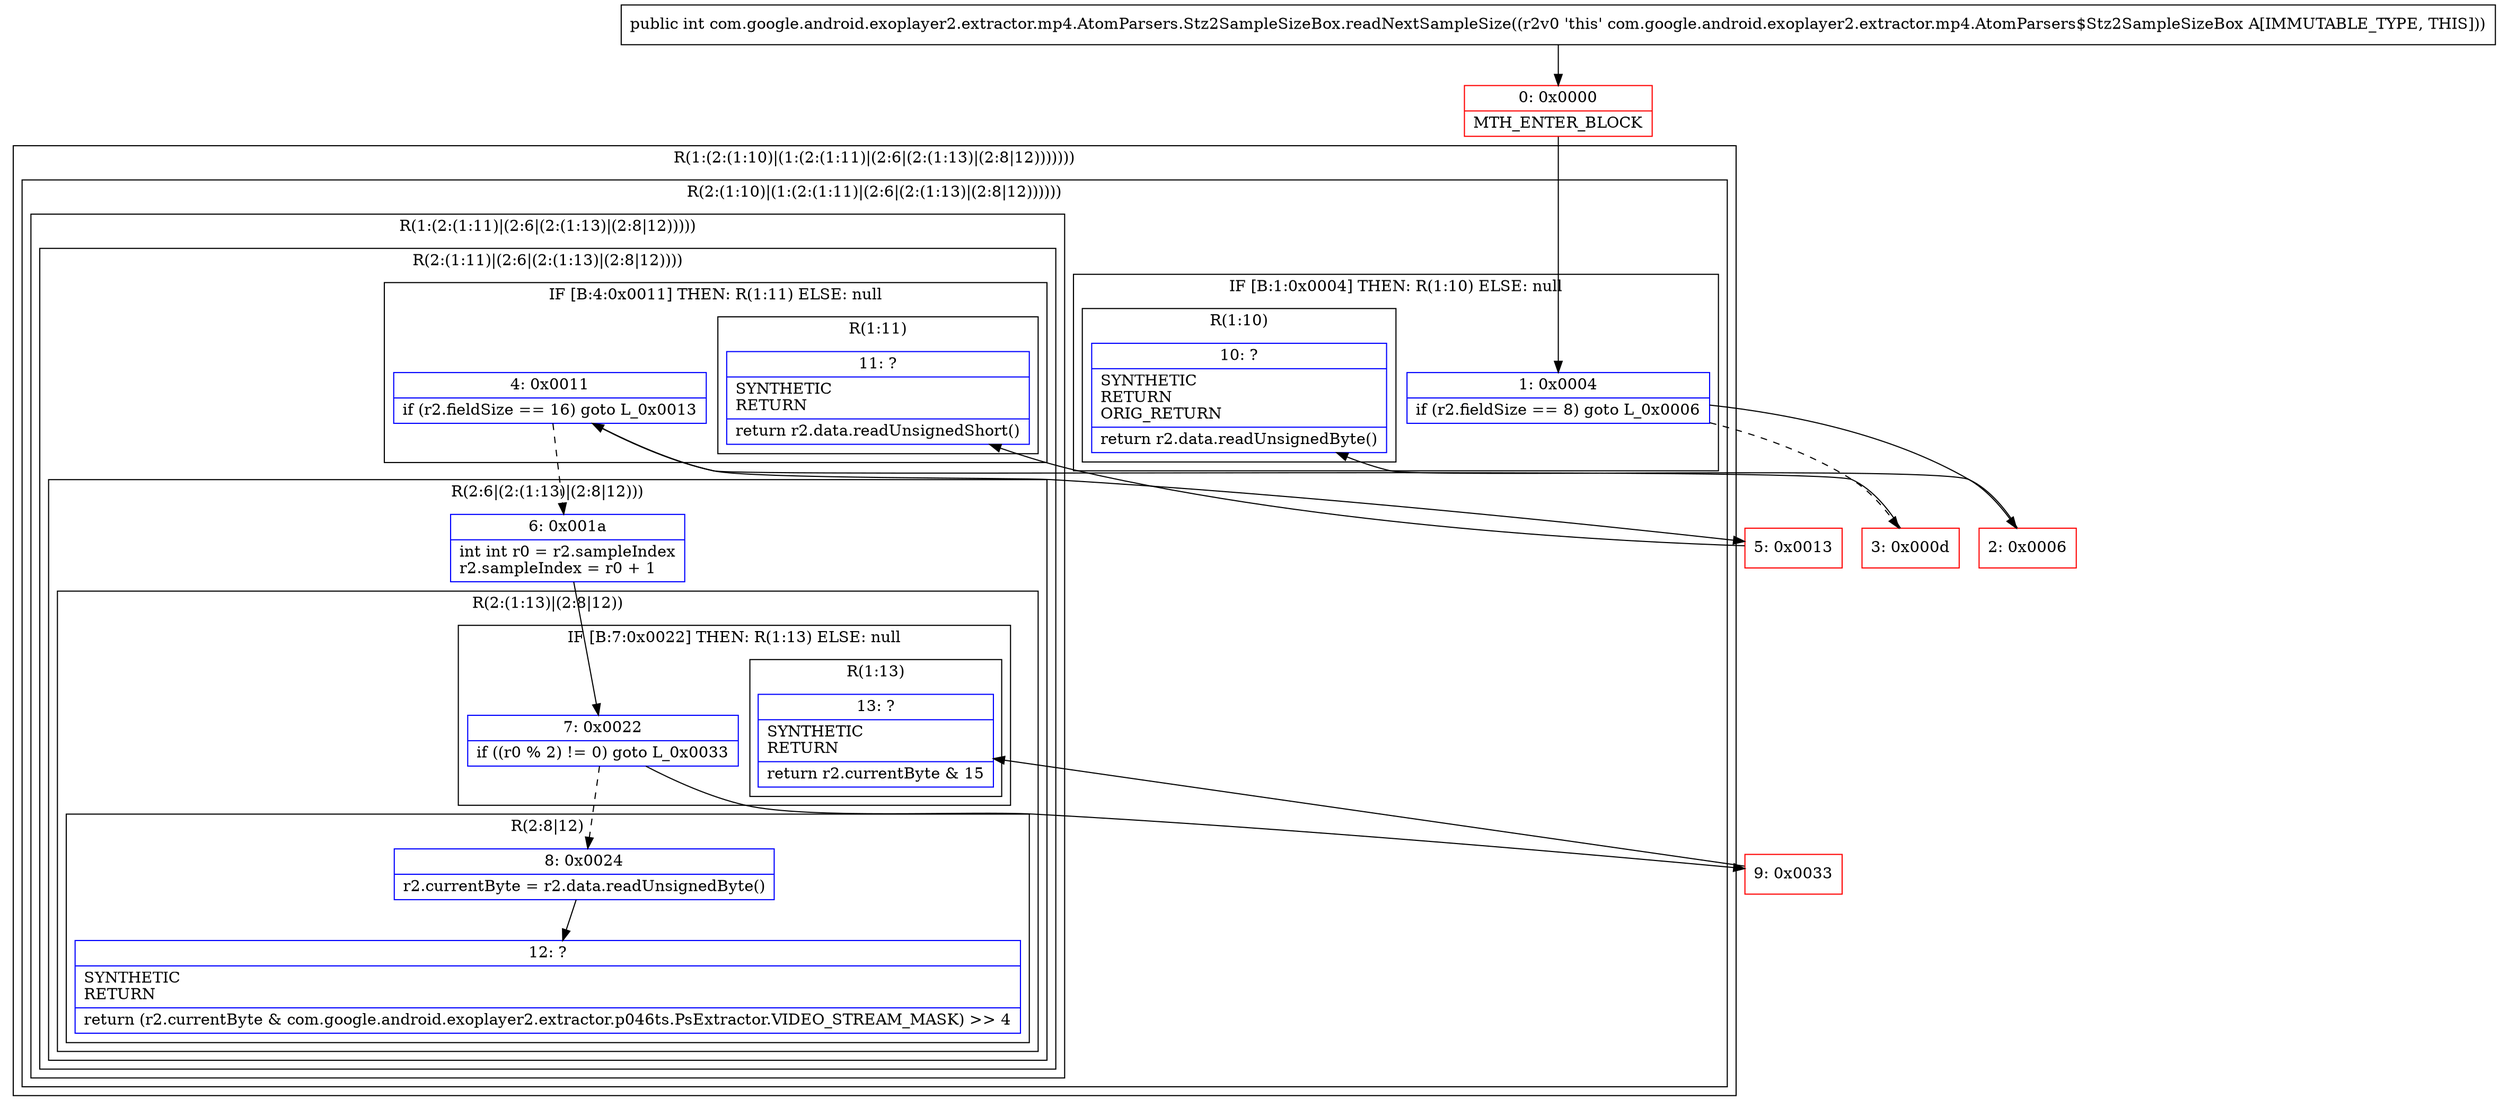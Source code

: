 digraph "CFG forcom.google.android.exoplayer2.extractor.mp4.AtomParsers.Stz2SampleSizeBox.readNextSampleSize()I" {
subgraph cluster_Region_737478087 {
label = "R(1:(2:(1:10)|(1:(2:(1:11)|(2:6|(2:(1:13)|(2:8|12)))))))";
node [shape=record,color=blue];
subgraph cluster_Region_2080125361 {
label = "R(2:(1:10)|(1:(2:(1:11)|(2:6|(2:(1:13)|(2:8|12))))))";
node [shape=record,color=blue];
subgraph cluster_IfRegion_980158359 {
label = "IF [B:1:0x0004] THEN: R(1:10) ELSE: null";
node [shape=record,color=blue];
Node_1 [shape=record,label="{1\:\ 0x0004|if (r2.fieldSize == 8) goto L_0x0006\l}"];
subgraph cluster_Region_989335016 {
label = "R(1:10)";
node [shape=record,color=blue];
Node_10 [shape=record,label="{10\:\ ?|SYNTHETIC\lRETURN\lORIG_RETURN\l|return r2.data.readUnsignedByte()\l}"];
}
}
subgraph cluster_Region_958458957 {
label = "R(1:(2:(1:11)|(2:6|(2:(1:13)|(2:8|12)))))";
node [shape=record,color=blue];
subgraph cluster_Region_592126817 {
label = "R(2:(1:11)|(2:6|(2:(1:13)|(2:8|12))))";
node [shape=record,color=blue];
subgraph cluster_IfRegion_2042742816 {
label = "IF [B:4:0x0011] THEN: R(1:11) ELSE: null";
node [shape=record,color=blue];
Node_4 [shape=record,label="{4\:\ 0x0011|if (r2.fieldSize == 16) goto L_0x0013\l}"];
subgraph cluster_Region_61607357 {
label = "R(1:11)";
node [shape=record,color=blue];
Node_11 [shape=record,label="{11\:\ ?|SYNTHETIC\lRETURN\l|return r2.data.readUnsignedShort()\l}"];
}
}
subgraph cluster_Region_638286135 {
label = "R(2:6|(2:(1:13)|(2:8|12)))";
node [shape=record,color=blue];
Node_6 [shape=record,label="{6\:\ 0x001a|int int r0 = r2.sampleIndex\lr2.sampleIndex = r0 + 1\l}"];
subgraph cluster_Region_1037093633 {
label = "R(2:(1:13)|(2:8|12))";
node [shape=record,color=blue];
subgraph cluster_IfRegion_593519510 {
label = "IF [B:7:0x0022] THEN: R(1:13) ELSE: null";
node [shape=record,color=blue];
Node_7 [shape=record,label="{7\:\ 0x0022|if ((r0 % 2) != 0) goto L_0x0033\l}"];
subgraph cluster_Region_1207613425 {
label = "R(1:13)";
node [shape=record,color=blue];
Node_13 [shape=record,label="{13\:\ ?|SYNTHETIC\lRETURN\l|return r2.currentByte & 15\l}"];
}
}
subgraph cluster_Region_814610406 {
label = "R(2:8|12)";
node [shape=record,color=blue];
Node_8 [shape=record,label="{8\:\ 0x0024|r2.currentByte = r2.data.readUnsignedByte()\l}"];
Node_12 [shape=record,label="{12\:\ ?|SYNTHETIC\lRETURN\l|return (r2.currentByte & com.google.android.exoplayer2.extractor.p046ts.PsExtractor.VIDEO_STREAM_MASK) \>\> 4\l}"];
}
}
}
}
}
}
}
Node_0 [shape=record,color=red,label="{0\:\ 0x0000|MTH_ENTER_BLOCK\l}"];
Node_2 [shape=record,color=red,label="{2\:\ 0x0006}"];
Node_3 [shape=record,color=red,label="{3\:\ 0x000d}"];
Node_5 [shape=record,color=red,label="{5\:\ 0x0013}"];
Node_9 [shape=record,color=red,label="{9\:\ 0x0033}"];
MethodNode[shape=record,label="{public int com.google.android.exoplayer2.extractor.mp4.AtomParsers.Stz2SampleSizeBox.readNextSampleSize((r2v0 'this' com.google.android.exoplayer2.extractor.mp4.AtomParsers$Stz2SampleSizeBox A[IMMUTABLE_TYPE, THIS])) }"];
MethodNode -> Node_0;
Node_1 -> Node_2;
Node_1 -> Node_3[style=dashed];
Node_4 -> Node_5;
Node_4 -> Node_6[style=dashed];
Node_6 -> Node_7;
Node_7 -> Node_8[style=dashed];
Node_7 -> Node_9;
Node_8 -> Node_12;
Node_0 -> Node_1;
Node_2 -> Node_10;
Node_3 -> Node_4;
Node_5 -> Node_11;
Node_9 -> Node_13;
}

